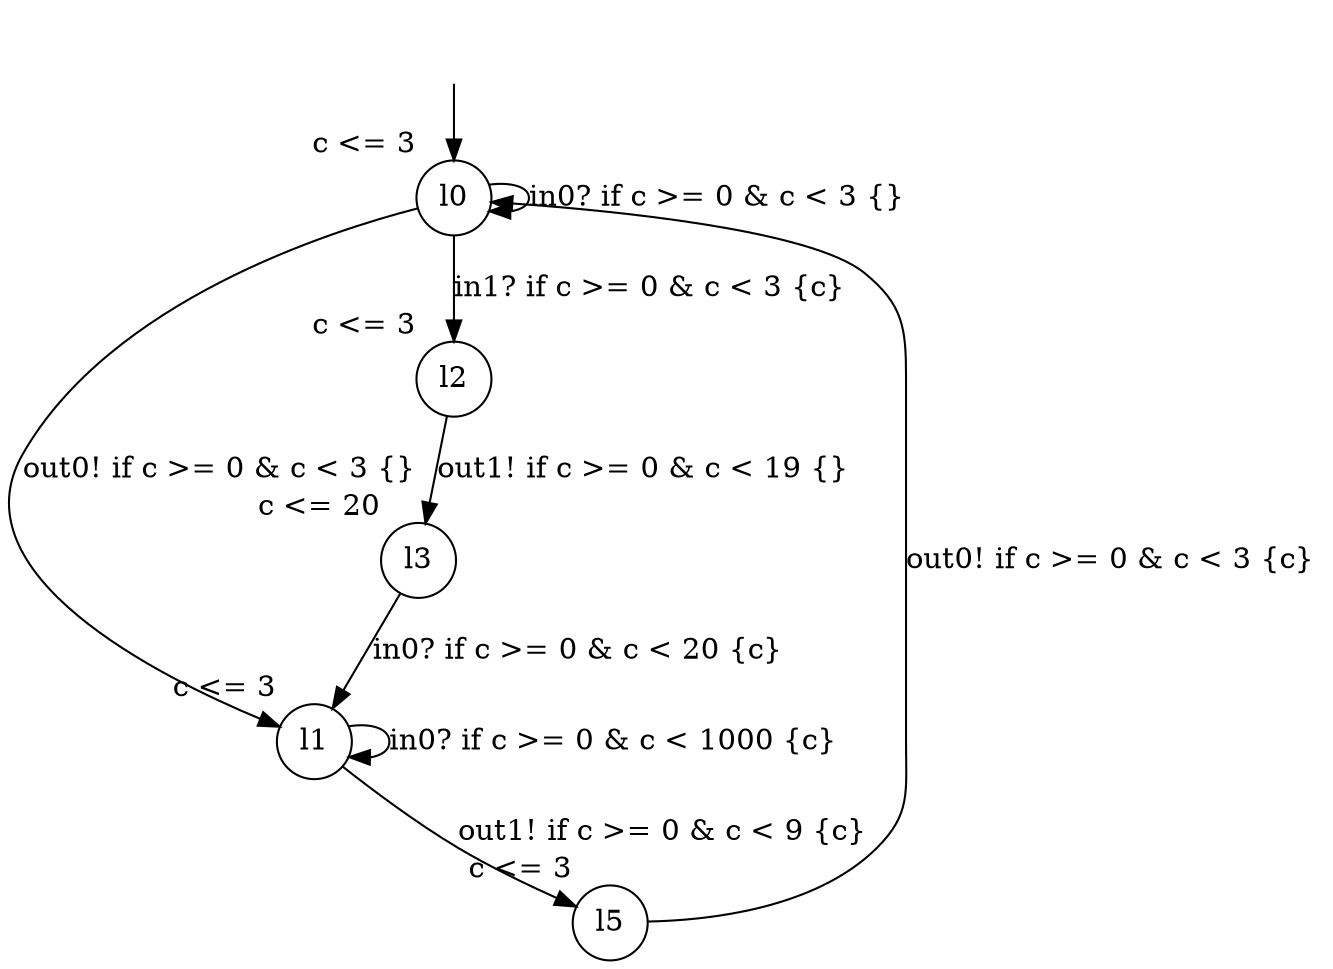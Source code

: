 digraph g {
__start0 [label="" shape="none"];
l0 [shape="circle" margin=0 label="l0", xlabel="c <= 3"];
l1 [shape="circle" margin=0 label="l1", xlabel="c <= 3"];
l2 [shape="circle" margin=0 label="l2", xlabel="c <= 3"];
l3 [shape="circle" margin=0 label="l3", xlabel="c <= 20"];
l5 [shape="circle" margin=0 label="l5", xlabel="c <= 3"];
l0 -> l2 [label="in1? if c >= 0 & c < 3 {c} "];
l0 -> l1 [label="out0! if c >= 0 & c < 3 {} "];
l0 -> l0 [label="in0? if c >= 0 & c < 3 {} "];
l1 -> l5 [label="out1! if c >= 0 & c < 9 {c} "];
l1 -> l1 [label="in0? if c >= 0 & c < 1000 {c} "];
l2 -> l3 [label="out1! if c >= 0 & c < 19 {} "];
l3 -> l1 [label="in0? if c >= 0 & c < 20 {c} "];
l5 -> l0 [label="out0! if c >= 0 & c < 3 {c} "];
__start0 -> l0;
}
